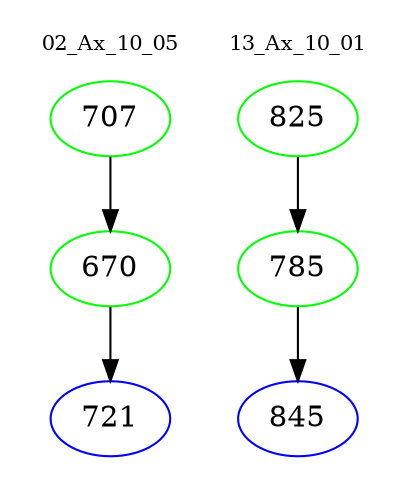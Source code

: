 digraph{
subgraph cluster_0 {
color = white
label = "02_Ax_10_05";
fontsize=10;
T0_707 [label="707", color="green"]
T0_707 -> T0_670 [color="black"]
T0_670 [label="670", color="green"]
T0_670 -> T0_721 [color="black"]
T0_721 [label="721", color="blue"]
}
subgraph cluster_1 {
color = white
label = "13_Ax_10_01";
fontsize=10;
T1_825 [label="825", color="green"]
T1_825 -> T1_785 [color="black"]
T1_785 [label="785", color="green"]
T1_785 -> T1_845 [color="black"]
T1_845 [label="845", color="blue"]
}
}
